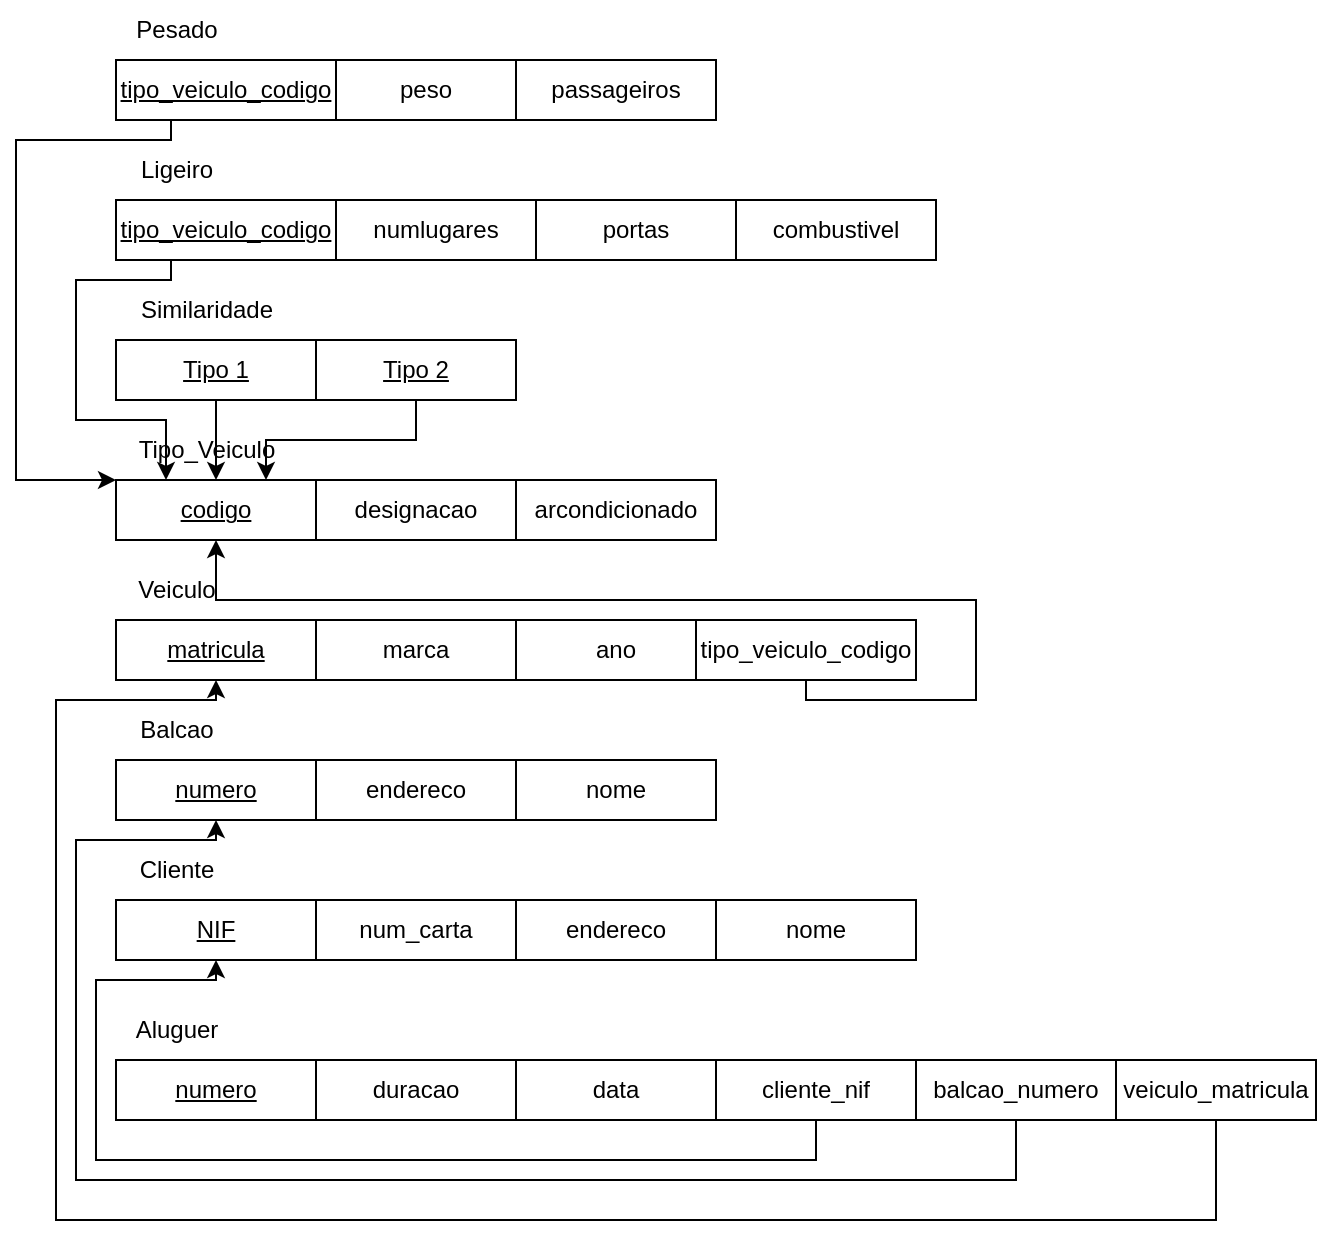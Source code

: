 <mxfile version="21.0.6" type="device"><diagram name="Página-1" id="Y1RYq6x8OSUS6o_iCzB7"><mxGraphModel dx="1290" dy="1727" grid="1" gridSize="10" guides="1" tooltips="1" connect="1" arrows="1" fold="1" page="1" pageScale="1" pageWidth="827" pageHeight="1169" math="0" shadow="0"><root><mxCell id="0"/><mxCell id="1" parent="0"/><mxCell id="5t0aH7LpoQS0nC92DAPm-1" value="&lt;u&gt;numero&lt;/u&gt;" style="whiteSpace=wrap;html=1;align=center;" vertex="1" parent="1"><mxGeometry x="80" y="370" width="100" height="30" as="geometry"/></mxCell><mxCell id="5t0aH7LpoQS0nC92DAPm-2" value="duracao" style="whiteSpace=wrap;html=1;align=center;" vertex="1" parent="1"><mxGeometry x="180" y="370" width="100" height="30" as="geometry"/></mxCell><mxCell id="5t0aH7LpoQS0nC92DAPm-3" value="data" style="whiteSpace=wrap;html=1;align=center;" vertex="1" parent="1"><mxGeometry x="280" y="370" width="100" height="30" as="geometry"/></mxCell><mxCell id="5t0aH7LpoQS0nC92DAPm-4" value="Aluguer" style="text;html=1;align=center;verticalAlign=middle;resizable=0;points=[];autosize=1;strokeColor=none;fillColor=none;" vertex="1" parent="1"><mxGeometry x="80" y="340" width="60" height="30" as="geometry"/></mxCell><mxCell id="5t0aH7LpoQS0nC92DAPm-36" style="edgeStyle=orthogonalEdgeStyle;rounded=0;orthogonalLoop=1;jettySize=auto;html=1;exitX=0.5;exitY=1;exitDx=0;exitDy=0;entryX=0.5;entryY=1;entryDx=0;entryDy=0;" edge="1" parent="1" source="5t0aH7LpoQS0nC92DAPm-5" target="5t0aH7LpoQS0nC92DAPm-8"><mxGeometry relative="1" as="geometry"><Array as="points"><mxPoint x="430" y="420"/><mxPoint x="70" y="420"/><mxPoint x="70" y="330"/><mxPoint x="130" y="330"/></Array></mxGeometry></mxCell><mxCell id="5t0aH7LpoQS0nC92DAPm-5" value="cliente_nif" style="whiteSpace=wrap;html=1;align=center;" vertex="1" parent="1"><mxGeometry x="380" y="370" width="100" height="30" as="geometry"/></mxCell><mxCell id="5t0aH7LpoQS0nC92DAPm-37" style="edgeStyle=orthogonalEdgeStyle;rounded=0;orthogonalLoop=1;jettySize=auto;html=1;exitX=0.5;exitY=1;exitDx=0;exitDy=0;entryX=0.5;entryY=1;entryDx=0;entryDy=0;" edge="1" parent="1" source="5t0aH7LpoQS0nC92DAPm-6" target="5t0aH7LpoQS0nC92DAPm-15"><mxGeometry relative="1" as="geometry"><Array as="points"><mxPoint x="530" y="430"/><mxPoint x="60" y="430"/><mxPoint x="60" y="260"/><mxPoint x="130" y="260"/></Array></mxGeometry></mxCell><mxCell id="5t0aH7LpoQS0nC92DAPm-6" value="balcao_numero" style="whiteSpace=wrap;html=1;align=center;" vertex="1" parent="1"><mxGeometry x="480" y="370" width="100" height="30" as="geometry"/></mxCell><mxCell id="5t0aH7LpoQS0nC92DAPm-38" style="edgeStyle=orthogonalEdgeStyle;rounded=0;orthogonalLoop=1;jettySize=auto;html=1;exitX=0.5;exitY=1;exitDx=0;exitDy=0;entryX=0.5;entryY=1;entryDx=0;entryDy=0;" edge="1" parent="1" source="5t0aH7LpoQS0nC92DAPm-7" target="5t0aH7LpoQS0nC92DAPm-22"><mxGeometry relative="1" as="geometry"><Array as="points"><mxPoint x="630" y="450"/><mxPoint x="50" y="450"/><mxPoint x="50" y="190"/><mxPoint x="130" y="190"/></Array></mxGeometry></mxCell><mxCell id="5t0aH7LpoQS0nC92DAPm-7" value="veiculo_matricula" style="whiteSpace=wrap;html=1;align=center;" vertex="1" parent="1"><mxGeometry x="580" y="370" width="100" height="30" as="geometry"/></mxCell><mxCell id="5t0aH7LpoQS0nC92DAPm-8" value="&lt;u&gt;NIF&lt;/u&gt;" style="whiteSpace=wrap;html=1;align=center;" vertex="1" parent="1"><mxGeometry x="80" y="290" width="100" height="30" as="geometry"/></mxCell><mxCell id="5t0aH7LpoQS0nC92DAPm-9" value="num_carta" style="whiteSpace=wrap;html=1;align=center;" vertex="1" parent="1"><mxGeometry x="180" y="290" width="100" height="30" as="geometry"/></mxCell><mxCell id="5t0aH7LpoQS0nC92DAPm-10" value="endereco" style="whiteSpace=wrap;html=1;align=center;" vertex="1" parent="1"><mxGeometry x="280" y="290" width="100" height="30" as="geometry"/></mxCell><mxCell id="5t0aH7LpoQS0nC92DAPm-11" value="Cliente" style="text;html=1;align=center;verticalAlign=middle;resizable=0;points=[];autosize=1;strokeColor=none;fillColor=none;" vertex="1" parent="1"><mxGeometry x="80" y="260" width="60" height="30" as="geometry"/></mxCell><mxCell id="5t0aH7LpoQS0nC92DAPm-12" value="nome" style="whiteSpace=wrap;html=1;align=center;" vertex="1" parent="1"><mxGeometry x="380" y="290" width="100" height="30" as="geometry"/></mxCell><mxCell id="5t0aH7LpoQS0nC92DAPm-15" value="&lt;u&gt;numero&lt;/u&gt;" style="whiteSpace=wrap;html=1;align=center;" vertex="1" parent="1"><mxGeometry x="80" y="220" width="100" height="30" as="geometry"/></mxCell><mxCell id="5t0aH7LpoQS0nC92DAPm-16" value="endereco" style="whiteSpace=wrap;html=1;align=center;" vertex="1" parent="1"><mxGeometry x="180" y="220" width="100" height="30" as="geometry"/></mxCell><mxCell id="5t0aH7LpoQS0nC92DAPm-17" value="nome" style="whiteSpace=wrap;html=1;align=center;" vertex="1" parent="1"><mxGeometry x="280" y="220" width="100" height="30" as="geometry"/></mxCell><mxCell id="5t0aH7LpoQS0nC92DAPm-18" value="Balcao" style="text;html=1;align=center;verticalAlign=middle;resizable=0;points=[];autosize=1;strokeColor=none;fillColor=none;" vertex="1" parent="1"><mxGeometry x="80" y="190" width="60" height="30" as="geometry"/></mxCell><mxCell id="5t0aH7LpoQS0nC92DAPm-22" value="&lt;u&gt;matricula&lt;/u&gt;" style="whiteSpace=wrap;html=1;align=center;" vertex="1" parent="1"><mxGeometry x="80" y="150" width="100" height="30" as="geometry"/></mxCell><mxCell id="5t0aH7LpoQS0nC92DAPm-23" value="marca" style="whiteSpace=wrap;html=1;align=center;" vertex="1" parent="1"><mxGeometry x="180" y="150" width="100" height="30" as="geometry"/></mxCell><mxCell id="5t0aH7LpoQS0nC92DAPm-24" value="ano" style="whiteSpace=wrap;html=1;align=center;" vertex="1" parent="1"><mxGeometry x="280" y="150" width="100" height="30" as="geometry"/></mxCell><mxCell id="5t0aH7LpoQS0nC92DAPm-25" value="Veiculo" style="text;html=1;align=center;verticalAlign=middle;resizable=0;points=[];autosize=1;strokeColor=none;fillColor=none;" vertex="1" parent="1"><mxGeometry x="80" y="120" width="60" height="30" as="geometry"/></mxCell><mxCell id="5t0aH7LpoQS0nC92DAPm-39" style="edgeStyle=orthogonalEdgeStyle;rounded=0;orthogonalLoop=1;jettySize=auto;html=1;exitX=0.5;exitY=1;exitDx=0;exitDy=0;entryX=0.5;entryY=1;entryDx=0;entryDy=0;" edge="1" parent="1" source="5t0aH7LpoQS0nC92DAPm-26" target="5t0aH7LpoQS0nC92DAPm-29"><mxGeometry relative="1" as="geometry"><Array as="points"><mxPoint x="425" y="190"/><mxPoint x="510" y="190"/><mxPoint x="510" y="140"/><mxPoint x="130" y="140"/></Array></mxGeometry></mxCell><mxCell id="5t0aH7LpoQS0nC92DAPm-26" value="tipo_veiculo_codigo" style="whiteSpace=wrap;html=1;align=center;" vertex="1" parent="1"><mxGeometry x="370" y="150" width="110" height="30" as="geometry"/></mxCell><mxCell id="5t0aH7LpoQS0nC92DAPm-29" value="&lt;u&gt;codigo&lt;/u&gt;" style="whiteSpace=wrap;html=1;align=center;" vertex="1" parent="1"><mxGeometry x="80" y="80" width="100" height="30" as="geometry"/></mxCell><mxCell id="5t0aH7LpoQS0nC92DAPm-30" value="designacao" style="whiteSpace=wrap;html=1;align=center;" vertex="1" parent="1"><mxGeometry x="180" y="80" width="100" height="30" as="geometry"/></mxCell><mxCell id="5t0aH7LpoQS0nC92DAPm-31" value="arcondicionado" style="whiteSpace=wrap;html=1;align=center;" vertex="1" parent="1"><mxGeometry x="280" y="80" width="100" height="30" as="geometry"/></mxCell><mxCell id="5t0aH7LpoQS0nC92DAPm-32" value="Tipo_Veiculo" style="text;html=1;align=center;verticalAlign=middle;resizable=0;points=[];autosize=1;strokeColor=none;fillColor=none;" vertex="1" parent="1"><mxGeometry x="80" y="50" width="90" height="30" as="geometry"/></mxCell><mxCell id="5t0aH7LpoQS0nC92DAPm-64" style="edgeStyle=orthogonalEdgeStyle;rounded=0;orthogonalLoop=1;jettySize=auto;html=1;exitX=0.25;exitY=1;exitDx=0;exitDy=0;entryX=0.25;entryY=0;entryDx=0;entryDy=0;" edge="1" parent="1" source="5t0aH7LpoQS0nC92DAPm-40" target="5t0aH7LpoQS0nC92DAPm-29"><mxGeometry relative="1" as="geometry"><Array as="points"><mxPoint x="108" y="-20"/><mxPoint x="60" y="-20"/><mxPoint x="60" y="50"/><mxPoint x="105" y="50"/></Array></mxGeometry></mxCell><mxCell id="5t0aH7LpoQS0nC92DAPm-40" value="&lt;u&gt;tipo_veiculo_codigo&lt;/u&gt;" style="whiteSpace=wrap;html=1;align=center;" vertex="1" parent="1"><mxGeometry x="80" y="-60" width="110" height="30" as="geometry"/></mxCell><mxCell id="5t0aH7LpoQS0nC92DAPm-41" value="numlugares" style="whiteSpace=wrap;html=1;align=center;" vertex="1" parent="1"><mxGeometry x="190" y="-60" width="100" height="30" as="geometry"/></mxCell><mxCell id="5t0aH7LpoQS0nC92DAPm-42" value="portas" style="whiteSpace=wrap;html=1;align=center;" vertex="1" parent="1"><mxGeometry x="290" y="-60" width="100" height="30" as="geometry"/></mxCell><mxCell id="5t0aH7LpoQS0nC92DAPm-43" value="Ligeiro" style="text;html=1;align=center;verticalAlign=middle;resizable=0;points=[];autosize=1;strokeColor=none;fillColor=none;" vertex="1" parent="1"><mxGeometry x="80" y="-90" width="60" height="30" as="geometry"/></mxCell><mxCell id="5t0aH7LpoQS0nC92DAPm-44" value="combustivel" style="whiteSpace=wrap;html=1;align=center;" vertex="1" parent="1"><mxGeometry x="390" y="-60" width="100" height="30" as="geometry"/></mxCell><mxCell id="5t0aH7LpoQS0nC92DAPm-65" style="edgeStyle=orthogonalEdgeStyle;rounded=0;orthogonalLoop=1;jettySize=auto;html=1;exitX=0.25;exitY=1;exitDx=0;exitDy=0;entryX=0;entryY=0;entryDx=0;entryDy=0;" edge="1" parent="1" source="5t0aH7LpoQS0nC92DAPm-47" target="5t0aH7LpoQS0nC92DAPm-29"><mxGeometry relative="1" as="geometry"><Array as="points"><mxPoint x="108" y="-90"/><mxPoint x="30" y="-90"/><mxPoint x="30" y="80"/></Array></mxGeometry></mxCell><mxCell id="5t0aH7LpoQS0nC92DAPm-47" value="&lt;u&gt;tipo_veiculo_codigo&lt;/u&gt;" style="whiteSpace=wrap;html=1;align=center;" vertex="1" parent="1"><mxGeometry x="80" y="-130" width="110" height="30" as="geometry"/></mxCell><mxCell id="5t0aH7LpoQS0nC92DAPm-48" value="peso" style="whiteSpace=wrap;html=1;align=center;" vertex="1" parent="1"><mxGeometry x="190" y="-130" width="90" height="30" as="geometry"/></mxCell><mxCell id="5t0aH7LpoQS0nC92DAPm-49" value="passageiros" style="whiteSpace=wrap;html=1;align=center;" vertex="1" parent="1"><mxGeometry x="280" y="-130" width="100" height="30" as="geometry"/></mxCell><mxCell id="5t0aH7LpoQS0nC92DAPm-50" value="Pesado" style="text;html=1;align=center;verticalAlign=middle;resizable=0;points=[];autosize=1;strokeColor=none;fillColor=none;" vertex="1" parent="1"><mxGeometry x="80" y="-160" width="60" height="30" as="geometry"/></mxCell><mxCell id="5t0aH7LpoQS0nC92DAPm-61" style="edgeStyle=orthogonalEdgeStyle;rounded=0;orthogonalLoop=1;jettySize=auto;html=1;exitX=0.5;exitY=1;exitDx=0;exitDy=0;entryX=0.5;entryY=0;entryDx=0;entryDy=0;" edge="1" parent="1" source="5t0aH7LpoQS0nC92DAPm-54" target="5t0aH7LpoQS0nC92DAPm-29"><mxGeometry relative="1" as="geometry"/></mxCell><mxCell id="5t0aH7LpoQS0nC92DAPm-54" value="&lt;u&gt;Tipo 1&lt;/u&gt;" style="whiteSpace=wrap;html=1;align=center;" vertex="1" parent="1"><mxGeometry x="80" y="10" width="100" height="30" as="geometry"/></mxCell><mxCell id="5t0aH7LpoQS0nC92DAPm-62" style="edgeStyle=orthogonalEdgeStyle;rounded=0;orthogonalLoop=1;jettySize=auto;html=1;exitX=0.5;exitY=1;exitDx=0;exitDy=0;entryX=0.75;entryY=0;entryDx=0;entryDy=0;" edge="1" parent="1" source="5t0aH7LpoQS0nC92DAPm-55" target="5t0aH7LpoQS0nC92DAPm-29"><mxGeometry relative="1" as="geometry"><mxPoint x="220" y="50" as="targetPoint"/></mxGeometry></mxCell><mxCell id="5t0aH7LpoQS0nC92DAPm-55" value="&lt;u&gt;Tipo 2&lt;/u&gt;" style="whiteSpace=wrap;html=1;align=center;" vertex="1" parent="1"><mxGeometry x="180" y="10" width="100" height="30" as="geometry"/></mxCell><mxCell id="5t0aH7LpoQS0nC92DAPm-57" value="Similaridade" style="text;html=1;align=center;verticalAlign=middle;resizable=0;points=[];autosize=1;strokeColor=none;fillColor=none;" vertex="1" parent="1"><mxGeometry x="80" y="-20" width="90" height="30" as="geometry"/></mxCell></root></mxGraphModel></diagram></mxfile>